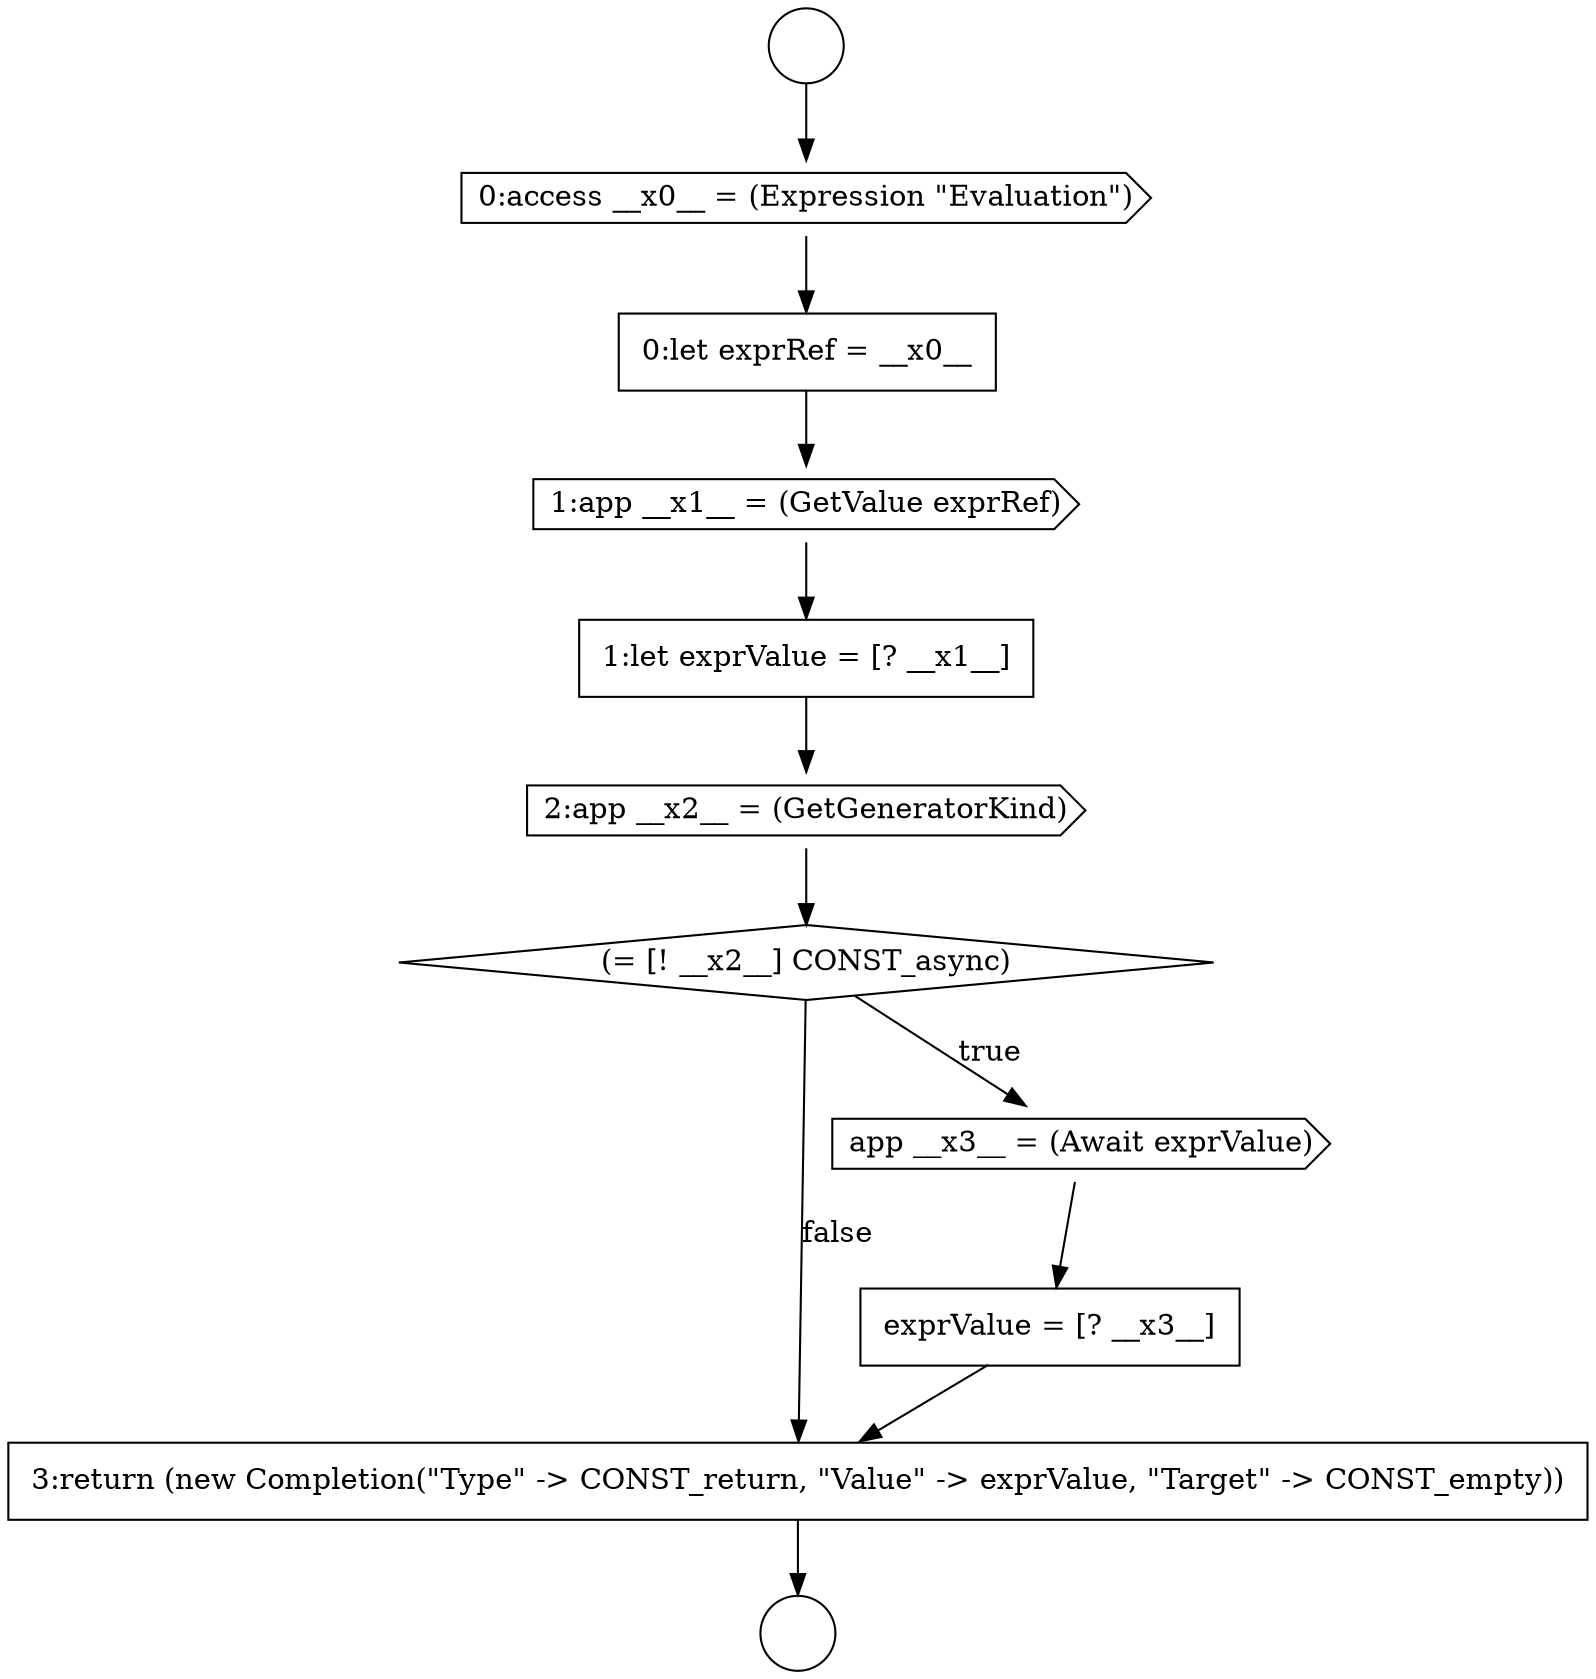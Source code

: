 digraph {
  node7188 [shape=cds, label=<<font color="black">1:app __x1__ = (GetValue exprRef)</font>> color="black" fillcolor="white" style=filled]
  node7194 [shape=none, margin=0, label=<<font color="black">
    <table border="0" cellborder="1" cellspacing="0" cellpadding="10">
      <tr><td align="left">3:return (new Completion(&quot;Type&quot; -&gt; CONST_return, &quot;Value&quot; -&gt; exprValue, &quot;Target&quot; -&gt; CONST_empty))</td></tr>
    </table>
  </font>> color="black" fillcolor="white" style=filled]
  node7185 [shape=circle label=" " color="black" fillcolor="white" style=filled]
  node7189 [shape=none, margin=0, label=<<font color="black">
    <table border="0" cellborder="1" cellspacing="0" cellpadding="10">
      <tr><td align="left">1:let exprValue = [? __x1__]</td></tr>
    </table>
  </font>> color="black" fillcolor="white" style=filled]
  node7193 [shape=none, margin=0, label=<<font color="black">
    <table border="0" cellborder="1" cellspacing="0" cellpadding="10">
      <tr><td align="left">exprValue = [? __x3__]</td></tr>
    </table>
  </font>> color="black" fillcolor="white" style=filled]
  node7191 [shape=diamond, label=<<font color="black">(= [! __x2__] CONST_async)</font>> color="black" fillcolor="white" style=filled]
  node7186 [shape=cds, label=<<font color="black">0:access __x0__ = (Expression &quot;Evaluation&quot;)</font>> color="black" fillcolor="white" style=filled]
  node7190 [shape=cds, label=<<font color="black">2:app __x2__ = (GetGeneratorKind)</font>> color="black" fillcolor="white" style=filled]
  node7192 [shape=cds, label=<<font color="black">app __x3__ = (Await exprValue)</font>> color="black" fillcolor="white" style=filled]
  node7187 [shape=none, margin=0, label=<<font color="black">
    <table border="0" cellborder="1" cellspacing="0" cellpadding="10">
      <tr><td align="left">0:let exprRef = __x0__</td></tr>
    </table>
  </font>> color="black" fillcolor="white" style=filled]
  node7184 [shape=circle label=" " color="black" fillcolor="white" style=filled]
  node7189 -> node7190 [ color="black"]
  node7192 -> node7193 [ color="black"]
  node7191 -> node7192 [label=<<font color="black">true</font>> color="black"]
  node7191 -> node7194 [label=<<font color="black">false</font>> color="black"]
  node7190 -> node7191 [ color="black"]
  node7186 -> node7187 [ color="black"]
  node7184 -> node7186 [ color="black"]
  node7193 -> node7194 [ color="black"]
  node7187 -> node7188 [ color="black"]
  node7188 -> node7189 [ color="black"]
  node7194 -> node7185 [ color="black"]
}
